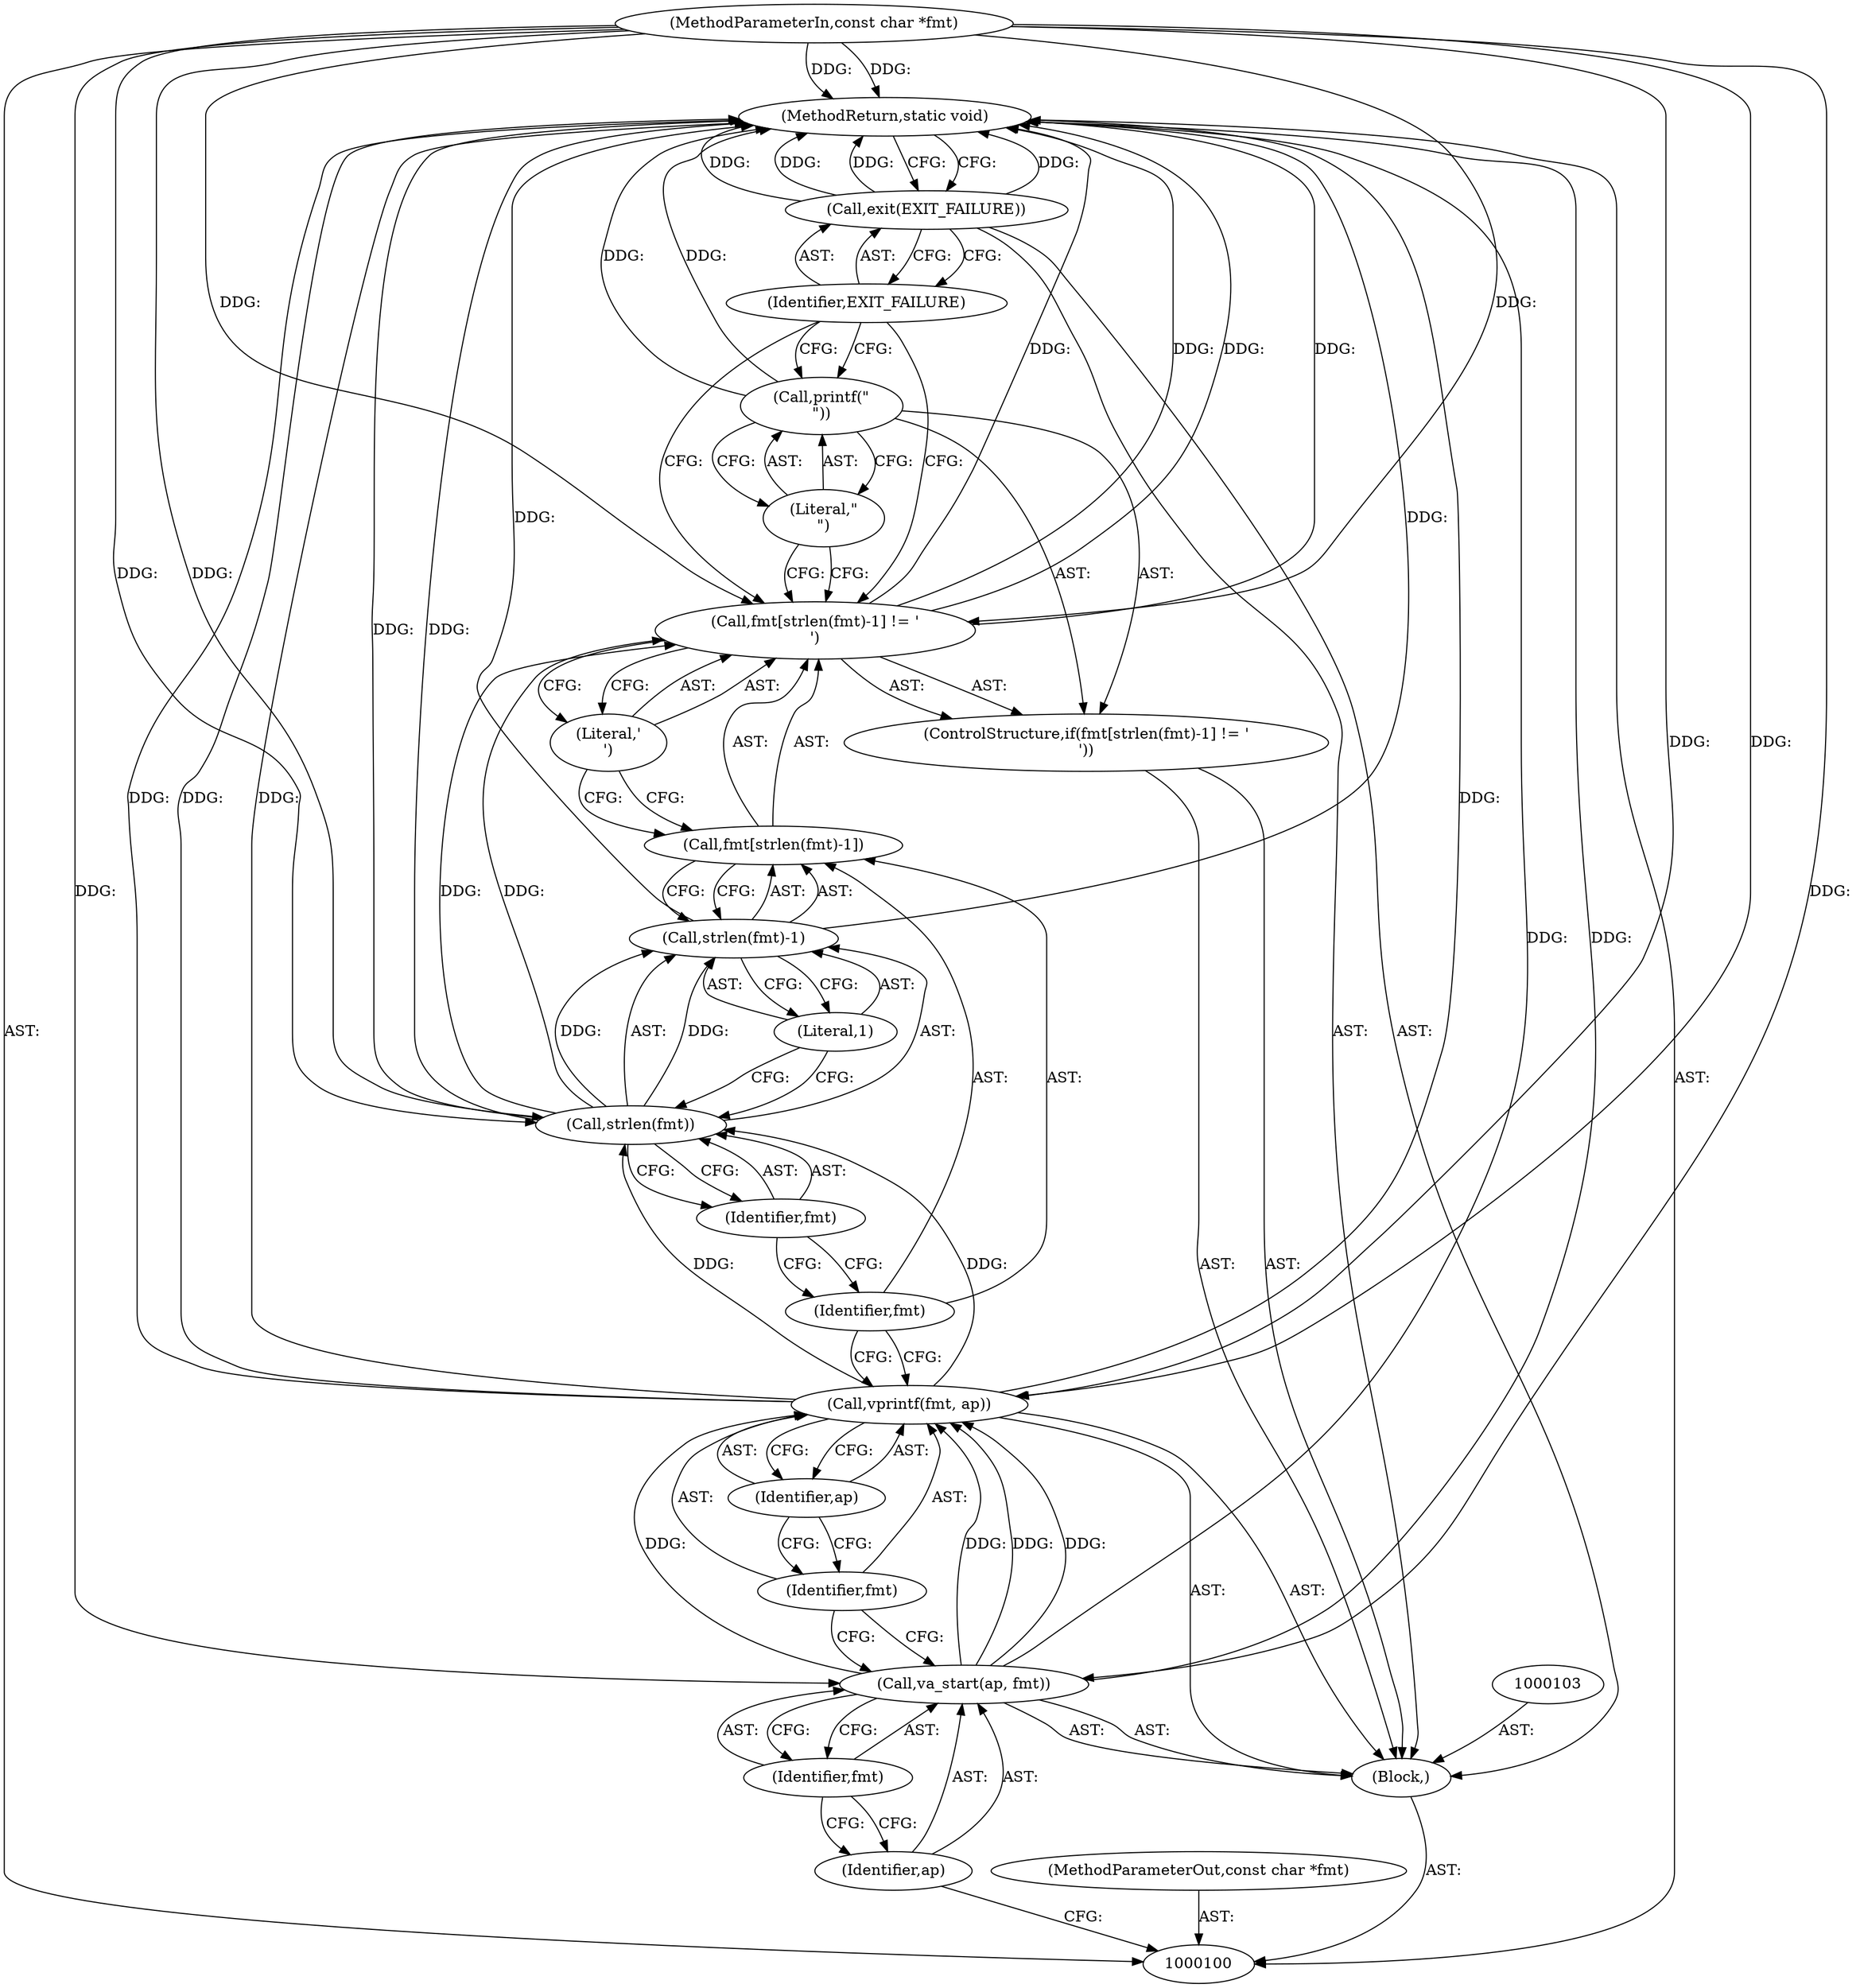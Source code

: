 digraph "1_Android_5a9753fca56f0eeb9f61e342b2fccffc364f9426_20" {
"1000123" [label="(MethodReturn,static void)"];
"1000101" [label="(MethodParameterIn,const char *fmt)"];
"1000170" [label="(MethodParameterOut,const char *fmt)"];
"1000102" [label="(Block,)"];
"1000105" [label="(Identifier,ap)"];
"1000106" [label="(Identifier,fmt)"];
"1000104" [label="(Call,va_start(ap, fmt))"];
"1000108" [label="(Identifier,fmt)"];
"1000109" [label="(Identifier,ap)"];
"1000107" [label="(Call,vprintf(fmt, ap))"];
"1000114" [label="(Call,strlen(fmt)-1)"];
"1000115" [label="(Call,strlen(fmt))"];
"1000116" [label="(Identifier,fmt)"];
"1000117" [label="(Literal,1)"];
"1000118" [label="(Literal,'\n')"];
"1000110" [label="(ControlStructure,if(fmt[strlen(fmt)-1] != '\n'))"];
"1000111" [label="(Call,fmt[strlen(fmt)-1] != '\n')"];
"1000112" [label="(Call,fmt[strlen(fmt)-1])"];
"1000113" [label="(Identifier,fmt)"];
"1000120" [label="(Literal,\"\n\")"];
"1000119" [label="(Call,printf(\"\n\"))"];
"1000121" [label="(Call,exit(EXIT_FAILURE))"];
"1000122" [label="(Identifier,EXIT_FAILURE)"];
"1000123" -> "1000100"  [label="AST: "];
"1000123" -> "1000121"  [label="CFG: "];
"1000107" -> "1000123"  [label="DDG: "];
"1000107" -> "1000123"  [label="DDG: "];
"1000104" -> "1000123"  [label="DDG: "];
"1000111" -> "1000123"  [label="DDG: "];
"1000111" -> "1000123"  [label="DDG: "];
"1000101" -> "1000123"  [label="DDG: "];
"1000121" -> "1000123"  [label="DDG: "];
"1000121" -> "1000123"  [label="DDG: "];
"1000119" -> "1000123"  [label="DDG: "];
"1000114" -> "1000123"  [label="DDG: "];
"1000115" -> "1000123"  [label="DDG: "];
"1000101" -> "1000100"  [label="AST: "];
"1000101" -> "1000123"  [label="DDG: "];
"1000101" -> "1000104"  [label="DDG: "];
"1000101" -> "1000107"  [label="DDG: "];
"1000101" -> "1000111"  [label="DDG: "];
"1000101" -> "1000115"  [label="DDG: "];
"1000170" -> "1000100"  [label="AST: "];
"1000102" -> "1000100"  [label="AST: "];
"1000103" -> "1000102"  [label="AST: "];
"1000104" -> "1000102"  [label="AST: "];
"1000107" -> "1000102"  [label="AST: "];
"1000110" -> "1000102"  [label="AST: "];
"1000121" -> "1000102"  [label="AST: "];
"1000105" -> "1000104"  [label="AST: "];
"1000105" -> "1000100"  [label="CFG: "];
"1000106" -> "1000105"  [label="CFG: "];
"1000106" -> "1000104"  [label="AST: "];
"1000106" -> "1000105"  [label="CFG: "];
"1000104" -> "1000106"  [label="CFG: "];
"1000104" -> "1000102"  [label="AST: "];
"1000104" -> "1000106"  [label="CFG: "];
"1000105" -> "1000104"  [label="AST: "];
"1000106" -> "1000104"  [label="AST: "];
"1000108" -> "1000104"  [label="CFG: "];
"1000104" -> "1000123"  [label="DDG: "];
"1000101" -> "1000104"  [label="DDG: "];
"1000104" -> "1000107"  [label="DDG: "];
"1000104" -> "1000107"  [label="DDG: "];
"1000108" -> "1000107"  [label="AST: "];
"1000108" -> "1000104"  [label="CFG: "];
"1000109" -> "1000108"  [label="CFG: "];
"1000109" -> "1000107"  [label="AST: "];
"1000109" -> "1000108"  [label="CFG: "];
"1000107" -> "1000109"  [label="CFG: "];
"1000107" -> "1000102"  [label="AST: "];
"1000107" -> "1000109"  [label="CFG: "];
"1000108" -> "1000107"  [label="AST: "];
"1000109" -> "1000107"  [label="AST: "];
"1000113" -> "1000107"  [label="CFG: "];
"1000107" -> "1000123"  [label="DDG: "];
"1000107" -> "1000123"  [label="DDG: "];
"1000104" -> "1000107"  [label="DDG: "];
"1000104" -> "1000107"  [label="DDG: "];
"1000101" -> "1000107"  [label="DDG: "];
"1000107" -> "1000115"  [label="DDG: "];
"1000114" -> "1000112"  [label="AST: "];
"1000114" -> "1000117"  [label="CFG: "];
"1000115" -> "1000114"  [label="AST: "];
"1000117" -> "1000114"  [label="AST: "];
"1000112" -> "1000114"  [label="CFG: "];
"1000114" -> "1000123"  [label="DDG: "];
"1000115" -> "1000114"  [label="DDG: "];
"1000115" -> "1000114"  [label="AST: "];
"1000115" -> "1000116"  [label="CFG: "];
"1000116" -> "1000115"  [label="AST: "];
"1000117" -> "1000115"  [label="CFG: "];
"1000115" -> "1000123"  [label="DDG: "];
"1000115" -> "1000111"  [label="DDG: "];
"1000115" -> "1000114"  [label="DDG: "];
"1000107" -> "1000115"  [label="DDG: "];
"1000101" -> "1000115"  [label="DDG: "];
"1000116" -> "1000115"  [label="AST: "];
"1000116" -> "1000113"  [label="CFG: "];
"1000115" -> "1000116"  [label="CFG: "];
"1000117" -> "1000114"  [label="AST: "];
"1000117" -> "1000115"  [label="CFG: "];
"1000114" -> "1000117"  [label="CFG: "];
"1000118" -> "1000111"  [label="AST: "];
"1000118" -> "1000112"  [label="CFG: "];
"1000111" -> "1000118"  [label="CFG: "];
"1000110" -> "1000102"  [label="AST: "];
"1000111" -> "1000110"  [label="AST: "];
"1000119" -> "1000110"  [label="AST: "];
"1000111" -> "1000110"  [label="AST: "];
"1000111" -> "1000118"  [label="CFG: "];
"1000112" -> "1000111"  [label="AST: "];
"1000118" -> "1000111"  [label="AST: "];
"1000120" -> "1000111"  [label="CFG: "];
"1000122" -> "1000111"  [label="CFG: "];
"1000111" -> "1000123"  [label="DDG: "];
"1000111" -> "1000123"  [label="DDG: "];
"1000115" -> "1000111"  [label="DDG: "];
"1000101" -> "1000111"  [label="DDG: "];
"1000112" -> "1000111"  [label="AST: "];
"1000112" -> "1000114"  [label="CFG: "];
"1000113" -> "1000112"  [label="AST: "];
"1000114" -> "1000112"  [label="AST: "];
"1000118" -> "1000112"  [label="CFG: "];
"1000113" -> "1000112"  [label="AST: "];
"1000113" -> "1000107"  [label="CFG: "];
"1000116" -> "1000113"  [label="CFG: "];
"1000120" -> "1000119"  [label="AST: "];
"1000120" -> "1000111"  [label="CFG: "];
"1000119" -> "1000120"  [label="CFG: "];
"1000119" -> "1000110"  [label="AST: "];
"1000119" -> "1000120"  [label="CFG: "];
"1000120" -> "1000119"  [label="AST: "];
"1000122" -> "1000119"  [label="CFG: "];
"1000119" -> "1000123"  [label="DDG: "];
"1000121" -> "1000102"  [label="AST: "];
"1000121" -> "1000122"  [label="CFG: "];
"1000122" -> "1000121"  [label="AST: "];
"1000123" -> "1000121"  [label="CFG: "];
"1000121" -> "1000123"  [label="DDG: "];
"1000121" -> "1000123"  [label="DDG: "];
"1000122" -> "1000121"  [label="AST: "];
"1000122" -> "1000119"  [label="CFG: "];
"1000122" -> "1000111"  [label="CFG: "];
"1000121" -> "1000122"  [label="CFG: "];
}

